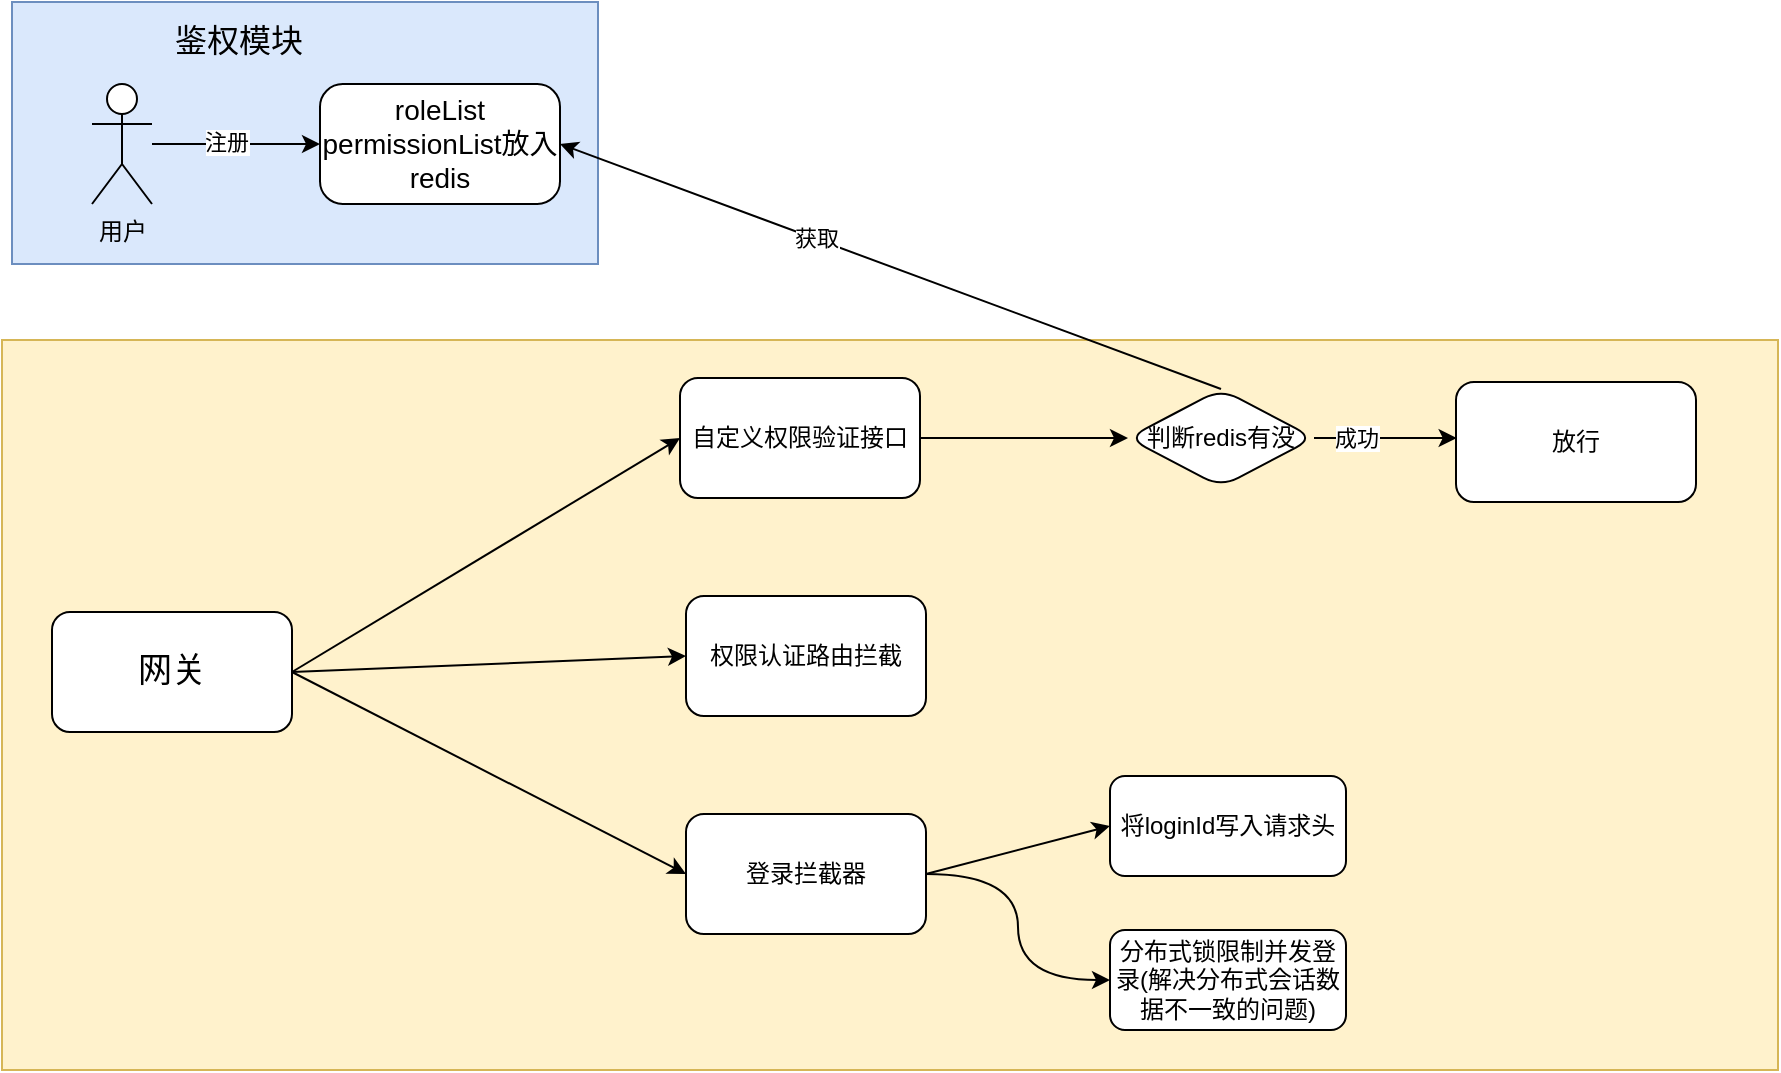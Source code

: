 <mxfile version="24.8.3">
  <diagram name="第 1 页" id="RNzkRPrkngIkkw-ATnGN">
    <mxGraphModel dx="1213" dy="772" grid="0" gridSize="10" guides="1" tooltips="1" connect="1" arrows="1" fold="1" page="0" pageScale="1" pageWidth="2000" pageHeight="2000" math="0" shadow="0">
      <root>
        <mxCell id="0" />
        <mxCell id="1" parent="0" />
        <mxCell id="MM2uD25ACLaoCfSQfWXC-31" value="" style="rounded=0;whiteSpace=wrap;html=1;fillColor=#fff2cc;strokeColor=#d6b656;" vertex="1" parent="1">
          <mxGeometry x="103" y="300" width="888" height="365" as="geometry" />
        </mxCell>
        <mxCell id="MM2uD25ACLaoCfSQfWXC-8" value="" style="rounded=0;whiteSpace=wrap;html=1;fillColor=#dae8fc;strokeColor=#6c8ebf;" vertex="1" parent="1">
          <mxGeometry x="108" y="131" width="293" height="131" as="geometry" />
        </mxCell>
        <mxCell id="MM2uD25ACLaoCfSQfWXC-3" style="edgeStyle=orthogonalEdgeStyle;rounded=0;orthogonalLoop=1;jettySize=auto;html=1;entryX=0;entryY=0.5;entryDx=0;entryDy=0;" edge="1" parent="1" source="MM2uD25ACLaoCfSQfWXC-1" target="MM2uD25ACLaoCfSQfWXC-2">
          <mxGeometry relative="1" as="geometry" />
        </mxCell>
        <mxCell id="MM2uD25ACLaoCfSQfWXC-4" value="注册" style="edgeLabel;html=1;align=center;verticalAlign=middle;resizable=0;points=[];" vertex="1" connectable="0" parent="MM2uD25ACLaoCfSQfWXC-3">
          <mxGeometry x="-0.119" y="1" relative="1" as="geometry">
            <mxPoint as="offset" />
          </mxGeometry>
        </mxCell>
        <mxCell id="MM2uD25ACLaoCfSQfWXC-1" value="用户" style="shape=umlActor;verticalLabelPosition=bottom;verticalAlign=top;html=1;outlineConnect=0;" vertex="1" parent="1">
          <mxGeometry x="148" y="172" width="30" height="60" as="geometry" />
        </mxCell>
        <mxCell id="MM2uD25ACLaoCfSQfWXC-2" value="roleList&lt;div style=&quot;font-size: 14px;&quot;&gt;permissionList放入redis&lt;/div&gt;" style="rounded=1;whiteSpace=wrap;html=1;arcSize=19;fontSize=14;" vertex="1" parent="1">
          <mxGeometry x="262" y="172" width="120" height="60" as="geometry" />
        </mxCell>
        <mxCell id="MM2uD25ACLaoCfSQfWXC-23" style="rounded=0;orthogonalLoop=1;jettySize=auto;html=1;exitX=1;exitY=0.5;exitDx=0;exitDy=0;entryX=0;entryY=0.5;entryDx=0;entryDy=0;" edge="1" parent="1" source="MM2uD25ACLaoCfSQfWXC-7" target="MM2uD25ACLaoCfSQfWXC-12">
          <mxGeometry relative="1" as="geometry" />
        </mxCell>
        <mxCell id="MM2uD25ACLaoCfSQfWXC-24" style="rounded=0;orthogonalLoop=1;jettySize=auto;html=1;exitX=1;exitY=0.5;exitDx=0;exitDy=0;entryX=0;entryY=0.5;entryDx=0;entryDy=0;" edge="1" parent="1" source="MM2uD25ACLaoCfSQfWXC-7" target="MM2uD25ACLaoCfSQfWXC-11">
          <mxGeometry relative="1" as="geometry" />
        </mxCell>
        <mxCell id="MM2uD25ACLaoCfSQfWXC-25" style="rounded=0;orthogonalLoop=1;jettySize=auto;html=1;exitX=1;exitY=0.5;exitDx=0;exitDy=0;entryX=0;entryY=0.5;entryDx=0;entryDy=0;" edge="1" parent="1" source="MM2uD25ACLaoCfSQfWXC-7" target="MM2uD25ACLaoCfSQfWXC-22">
          <mxGeometry relative="1" as="geometry" />
        </mxCell>
        <mxCell id="MM2uD25ACLaoCfSQfWXC-7" value="网关" style="rounded=1;whiteSpace=wrap;html=1;fontSize=17;" vertex="1" parent="1">
          <mxGeometry x="128" y="436" width="120" height="60" as="geometry" />
        </mxCell>
        <mxCell id="MM2uD25ACLaoCfSQfWXC-9" value="鉴权模块" style="text;html=1;align=center;verticalAlign=middle;whiteSpace=wrap;rounded=0;fontSize=16;" vertex="1" parent="1">
          <mxGeometry x="178" y="135" width="87" height="30" as="geometry" />
        </mxCell>
        <mxCell id="MM2uD25ACLaoCfSQfWXC-11" value="权限认证路由拦截" style="rounded=1;whiteSpace=wrap;html=1;" vertex="1" parent="1">
          <mxGeometry x="445" y="428" width="120" height="60" as="geometry" />
        </mxCell>
        <mxCell id="MM2uD25ACLaoCfSQfWXC-17" value="" style="edgeStyle=orthogonalEdgeStyle;rounded=0;orthogonalLoop=1;jettySize=auto;html=1;" edge="1" parent="1" source="MM2uD25ACLaoCfSQfWXC-12" target="MM2uD25ACLaoCfSQfWXC-16">
          <mxGeometry relative="1" as="geometry" />
        </mxCell>
        <mxCell id="MM2uD25ACLaoCfSQfWXC-12" value="自定义权限验证接口" style="rounded=1;whiteSpace=wrap;html=1;" vertex="1" parent="1">
          <mxGeometry x="442" y="319" width="120" height="60" as="geometry" />
        </mxCell>
        <mxCell id="MM2uD25ACLaoCfSQfWXC-18" style="rounded=0;orthogonalLoop=1;jettySize=auto;html=1;exitX=0.5;exitY=0;exitDx=0;exitDy=0;entryX=1;entryY=0.5;entryDx=0;entryDy=0;" edge="1" parent="1" source="MM2uD25ACLaoCfSQfWXC-16" target="MM2uD25ACLaoCfSQfWXC-2">
          <mxGeometry relative="1" as="geometry" />
        </mxCell>
        <mxCell id="MM2uD25ACLaoCfSQfWXC-32" value="获取" style="edgeLabel;html=1;align=center;verticalAlign=middle;resizable=0;points=[];" vertex="1" connectable="0" parent="MM2uD25ACLaoCfSQfWXC-18">
          <mxGeometry x="0.229" y="-1" relative="1" as="geometry">
            <mxPoint as="offset" />
          </mxGeometry>
        </mxCell>
        <mxCell id="MM2uD25ACLaoCfSQfWXC-19" style="edgeStyle=orthogonalEdgeStyle;rounded=0;orthogonalLoop=1;jettySize=auto;html=1;exitX=1;exitY=0.5;exitDx=0;exitDy=0;" edge="1" parent="1" source="MM2uD25ACLaoCfSQfWXC-16">
          <mxGeometry relative="1" as="geometry">
            <mxPoint x="830.333" y="349" as="targetPoint" />
          </mxGeometry>
        </mxCell>
        <mxCell id="MM2uD25ACLaoCfSQfWXC-20" value="成功" style="edgeLabel;html=1;align=center;verticalAlign=middle;resizable=0;points=[];" vertex="1" connectable="0" parent="MM2uD25ACLaoCfSQfWXC-19">
          <mxGeometry x="-0.425" relative="1" as="geometry">
            <mxPoint as="offset" />
          </mxGeometry>
        </mxCell>
        <mxCell id="MM2uD25ACLaoCfSQfWXC-16" value="判断redis有没" style="rhombus;whiteSpace=wrap;html=1;rounded=1;" vertex="1" parent="1">
          <mxGeometry x="666" y="324.5" width="93" height="49" as="geometry" />
        </mxCell>
        <mxCell id="MM2uD25ACLaoCfSQfWXC-21" value="放行" style="rounded=1;whiteSpace=wrap;html=1;" vertex="1" parent="1">
          <mxGeometry x="830" y="321" width="120" height="60" as="geometry" />
        </mxCell>
        <mxCell id="MM2uD25ACLaoCfSQfWXC-29" style="rounded=0;orthogonalLoop=1;jettySize=auto;html=1;exitX=1;exitY=0.5;exitDx=0;exitDy=0;entryX=0;entryY=0.5;entryDx=0;entryDy=0;" edge="1" parent="1" source="MM2uD25ACLaoCfSQfWXC-22" target="MM2uD25ACLaoCfSQfWXC-26">
          <mxGeometry relative="1" as="geometry" />
        </mxCell>
        <mxCell id="MM2uD25ACLaoCfSQfWXC-30" style="edgeStyle=orthogonalEdgeStyle;rounded=0;orthogonalLoop=1;jettySize=auto;html=1;exitX=1;exitY=0.5;exitDx=0;exitDy=0;entryX=0;entryY=0.5;entryDx=0;entryDy=0;curved=1;" edge="1" parent="1" source="MM2uD25ACLaoCfSQfWXC-22" target="MM2uD25ACLaoCfSQfWXC-27">
          <mxGeometry relative="1" as="geometry" />
        </mxCell>
        <mxCell id="MM2uD25ACLaoCfSQfWXC-22" value="登录拦截器" style="rounded=1;whiteSpace=wrap;html=1;" vertex="1" parent="1">
          <mxGeometry x="445" y="537" width="120" height="60" as="geometry" />
        </mxCell>
        <mxCell id="MM2uD25ACLaoCfSQfWXC-26" value="将loginId写入请求头" style="rounded=1;whiteSpace=wrap;html=1;" vertex="1" parent="1">
          <mxGeometry x="657" y="518" width="118" height="50" as="geometry" />
        </mxCell>
        <mxCell id="MM2uD25ACLaoCfSQfWXC-27" value="分布式锁限制并发登录(解决分布式会话数据不一致的问题)" style="rounded=1;whiteSpace=wrap;html=1;" vertex="1" parent="1">
          <mxGeometry x="657" y="595" width="118" height="50" as="geometry" />
        </mxCell>
      </root>
    </mxGraphModel>
  </diagram>
</mxfile>
